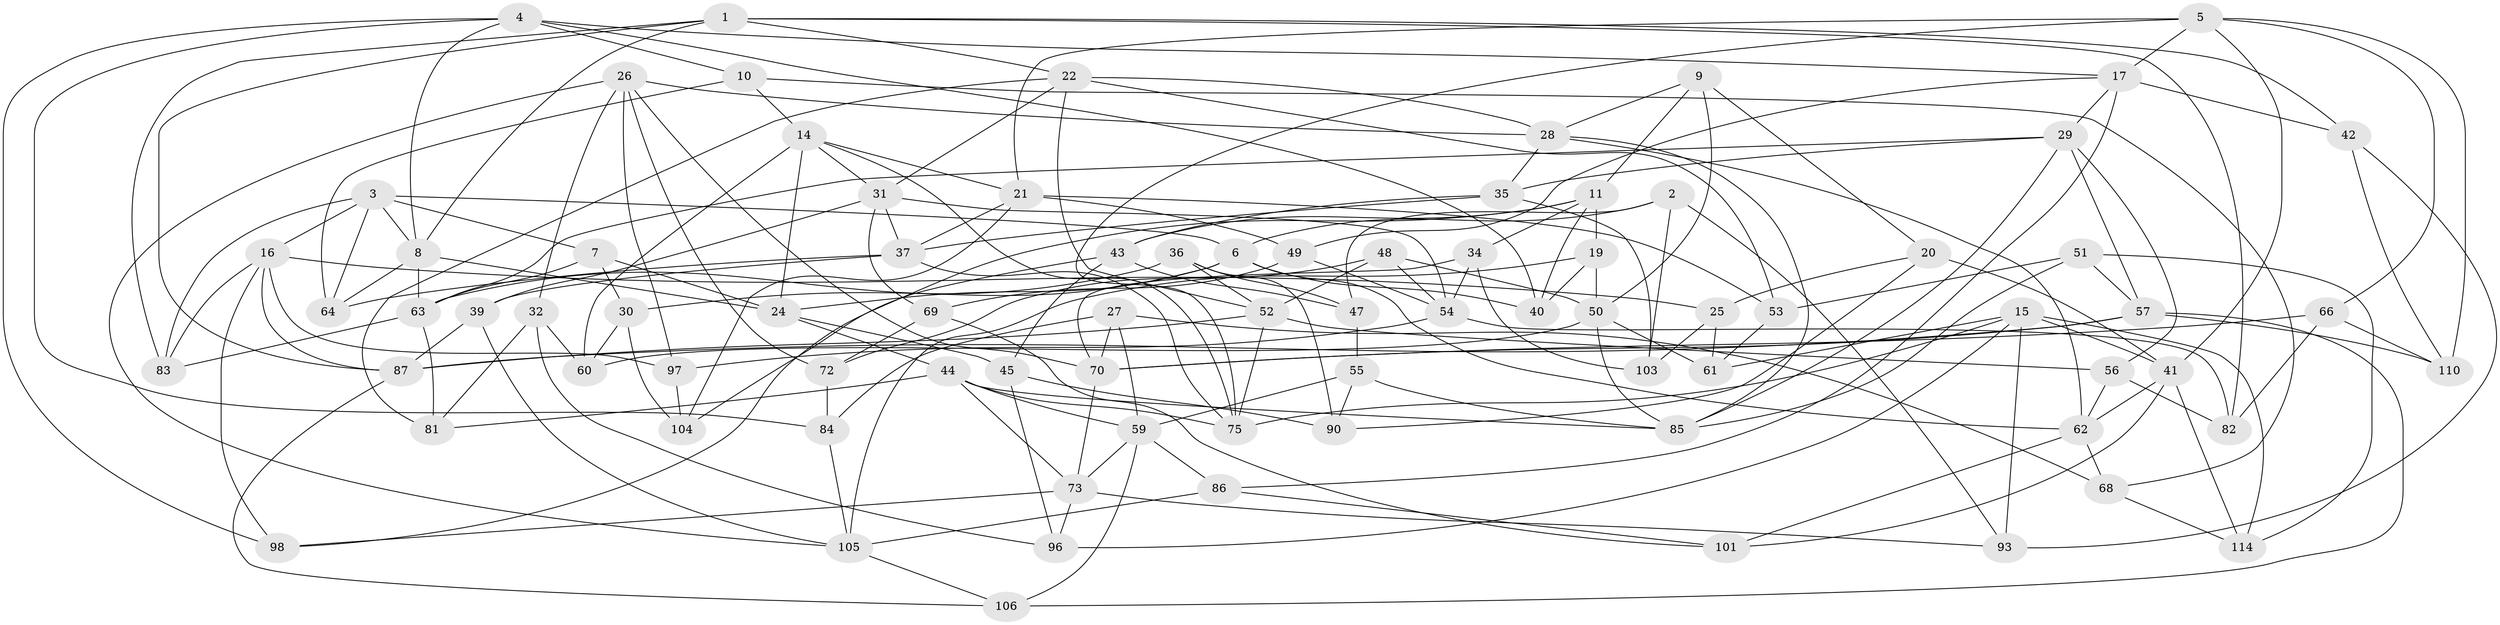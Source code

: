 // Generated by graph-tools (version 1.1) at 2025/24/03/03/25 07:24:25]
// undirected, 82 vertices, 199 edges
graph export_dot {
graph [start="1"]
  node [color=gray90,style=filled];
  1 [super="+23"];
  2;
  3 [super="+112"];
  4 [super="+13"];
  5 [super="+33"];
  6 [super="+18"];
  7;
  8 [super="+12"];
  9;
  10;
  11 [super="+116"];
  14 [super="+74"];
  15 [super="+115"];
  16 [super="+113"];
  17 [super="+109"];
  19;
  20;
  21 [super="+58"];
  22 [super="+76"];
  24 [super="+111"];
  25;
  26 [super="+46"];
  27;
  28 [super="+91"];
  29 [super="+38"];
  30;
  31 [super="+100"];
  32;
  34;
  35 [super="+92"];
  36;
  37 [super="+71"];
  39;
  40;
  41 [super="+67"];
  42;
  43 [super="+78"];
  44 [super="+99"];
  45;
  47;
  48;
  49;
  50 [super="+65"];
  51;
  52 [super="+118"];
  53;
  54 [super="+89"];
  55;
  56;
  57 [super="+102"];
  59 [super="+95"];
  60;
  61;
  62 [super="+88"];
  63 [super="+79"];
  64;
  66;
  68;
  69;
  70 [super="+94"];
  72;
  73 [super="+80"];
  75 [super="+77"];
  81;
  82;
  83;
  84;
  85 [super="+107"];
  86;
  87 [super="+108"];
  90;
  93;
  96;
  97;
  98;
  101;
  103;
  104;
  105 [super="+117"];
  106;
  110;
  114;
  1 -- 82;
  1 -- 83;
  1 -- 8;
  1 -- 42;
  1 -- 87;
  1 -- 22;
  2 -- 103;
  2 -- 6;
  2 -- 47;
  2 -- 93;
  3 -- 7;
  3 -- 64;
  3 -- 8;
  3 -- 16;
  3 -- 83;
  3 -- 6;
  4 -- 40;
  4 -- 8;
  4 -- 17;
  4 -- 10;
  4 -- 98;
  4 -- 84;
  5 -- 66;
  5 -- 110;
  5 -- 75;
  5 -- 41;
  5 -- 21;
  5 -- 17;
  6 -- 40;
  6 -- 62;
  6 -- 24;
  6 -- 30;
  7 -- 30;
  7 -- 24;
  7 -- 63;
  8 -- 64;
  8 -- 63;
  8 -- 24;
  9 -- 28;
  9 -- 20;
  9 -- 11;
  9 -- 50;
  10 -- 68;
  10 -- 64;
  10 -- 14;
  11 -- 40;
  11 -- 34;
  11 -- 98;
  11 -- 19;
  11 -- 43;
  14 -- 31;
  14 -- 75;
  14 -- 21;
  14 -- 24;
  14 -- 60;
  15 -- 96;
  15 -- 114;
  15 -- 93;
  15 -- 75;
  15 -- 61;
  15 -- 41;
  16 -- 83;
  16 -- 87;
  16 -- 25;
  16 -- 98;
  16 -- 97;
  17 -- 86;
  17 -- 42;
  17 -- 29;
  17 -- 49;
  19 -- 40;
  19 -- 105;
  19 -- 50;
  20 -- 90;
  20 -- 41;
  20 -- 25;
  21 -- 53;
  21 -- 49;
  21 -- 104;
  21 -- 37;
  22 -- 53;
  22 -- 81;
  22 -- 52;
  22 -- 28;
  22 -- 31;
  24 -- 45;
  24 -- 44;
  25 -- 103;
  25 -- 61;
  26 -- 70;
  26 -- 32;
  26 -- 72;
  26 -- 97;
  26 -- 28;
  26 -- 105;
  27 -- 68;
  27 -- 84;
  27 -- 59;
  27 -- 70;
  28 -- 85;
  28 -- 62;
  28 -- 35;
  29 -- 56;
  29 -- 35;
  29 -- 63;
  29 -- 57;
  29 -- 85;
  30 -- 60;
  30 -- 104;
  31 -- 69;
  31 -- 39;
  31 -- 37;
  31 -- 54;
  32 -- 96;
  32 -- 60;
  32 -- 81;
  34 -- 70;
  34 -- 54;
  34 -- 103;
  35 -- 43 [weight=2];
  35 -- 103;
  35 -- 37;
  36 -- 47;
  36 -- 63;
  36 -- 90;
  36 -- 52;
  37 -- 75;
  37 -- 64;
  37 -- 39;
  39 -- 105;
  39 -- 87;
  41 -- 114;
  41 -- 101;
  41 -- 62;
  42 -- 110;
  42 -- 93;
  43 -- 45;
  43 -- 104;
  43 -- 47;
  44 -- 85;
  44 -- 81;
  44 -- 75;
  44 -- 73;
  44 -- 59;
  45 -- 96;
  45 -- 90;
  47 -- 55;
  48 -- 50;
  48 -- 72;
  48 -- 54;
  48 -- 52;
  49 -- 69;
  49 -- 54;
  50 -- 61;
  50 -- 60;
  50 -- 85;
  51 -- 53;
  51 -- 57;
  51 -- 114;
  51 -- 85;
  52 -- 56;
  52 -- 75;
  52 -- 87;
  53 -- 61;
  54 -- 97;
  54 -- 82;
  55 -- 85;
  55 -- 90;
  55 -- 59;
  56 -- 62;
  56 -- 82;
  57 -- 110;
  57 -- 70;
  57 -- 106;
  57 -- 87;
  59 -- 106;
  59 -- 86;
  59 -- 73;
  62 -- 68;
  62 -- 101;
  63 -- 81;
  63 -- 83;
  66 -- 110;
  66 -- 82;
  66 -- 70;
  68 -- 114;
  69 -- 101;
  69 -- 72;
  70 -- 73;
  72 -- 84;
  73 -- 96;
  73 -- 98;
  73 -- 93;
  84 -- 105;
  86 -- 101;
  86 -- 105;
  87 -- 106;
  97 -- 104;
  105 -- 106;
}
